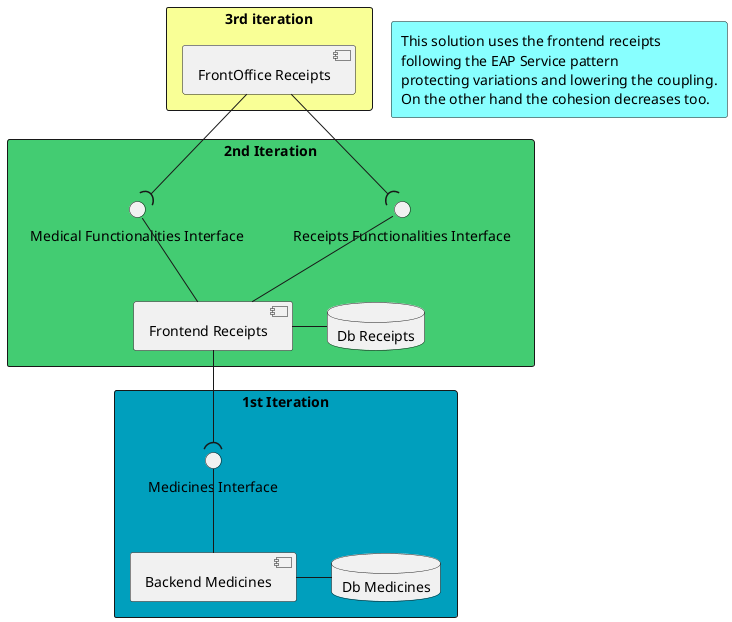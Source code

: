 @startuml logical_view_proposal_02
skinparam componentStyle uml2

rectangle "This solution uses the frontend receipts\nfollowing the EAP Service pattern\nprotecting variations and lowering the coupling.\nOn the other hand the cohesion decreases too." #88FFFF

rectangle "3rd iteration" #f9ff96 {
    component [FrontOffice Receipts] as FO
}

rectangle "2nd Iteration" #43CC72 {
    () "Receipts Functionalities Interface" as FERI
    () "Medical Functionalities Interface" as FERI2
    component [Frontend Receipts] as FER
    database "Db Receipts" as DBR

    FERI -- FER
    FERI2 -- FER
    FER - DBR
}

rectangle "1st Iteration" #009FBD {
    () "Medicines Interface" as BEMI
    component [Backend Medicines] as BEM
    database "Db Medicines" as DBM

    BEMI -- BEM
    BEM - DBM
}

FO --( FERI
FO --( FERI2
FER --( BEMI

@enduml